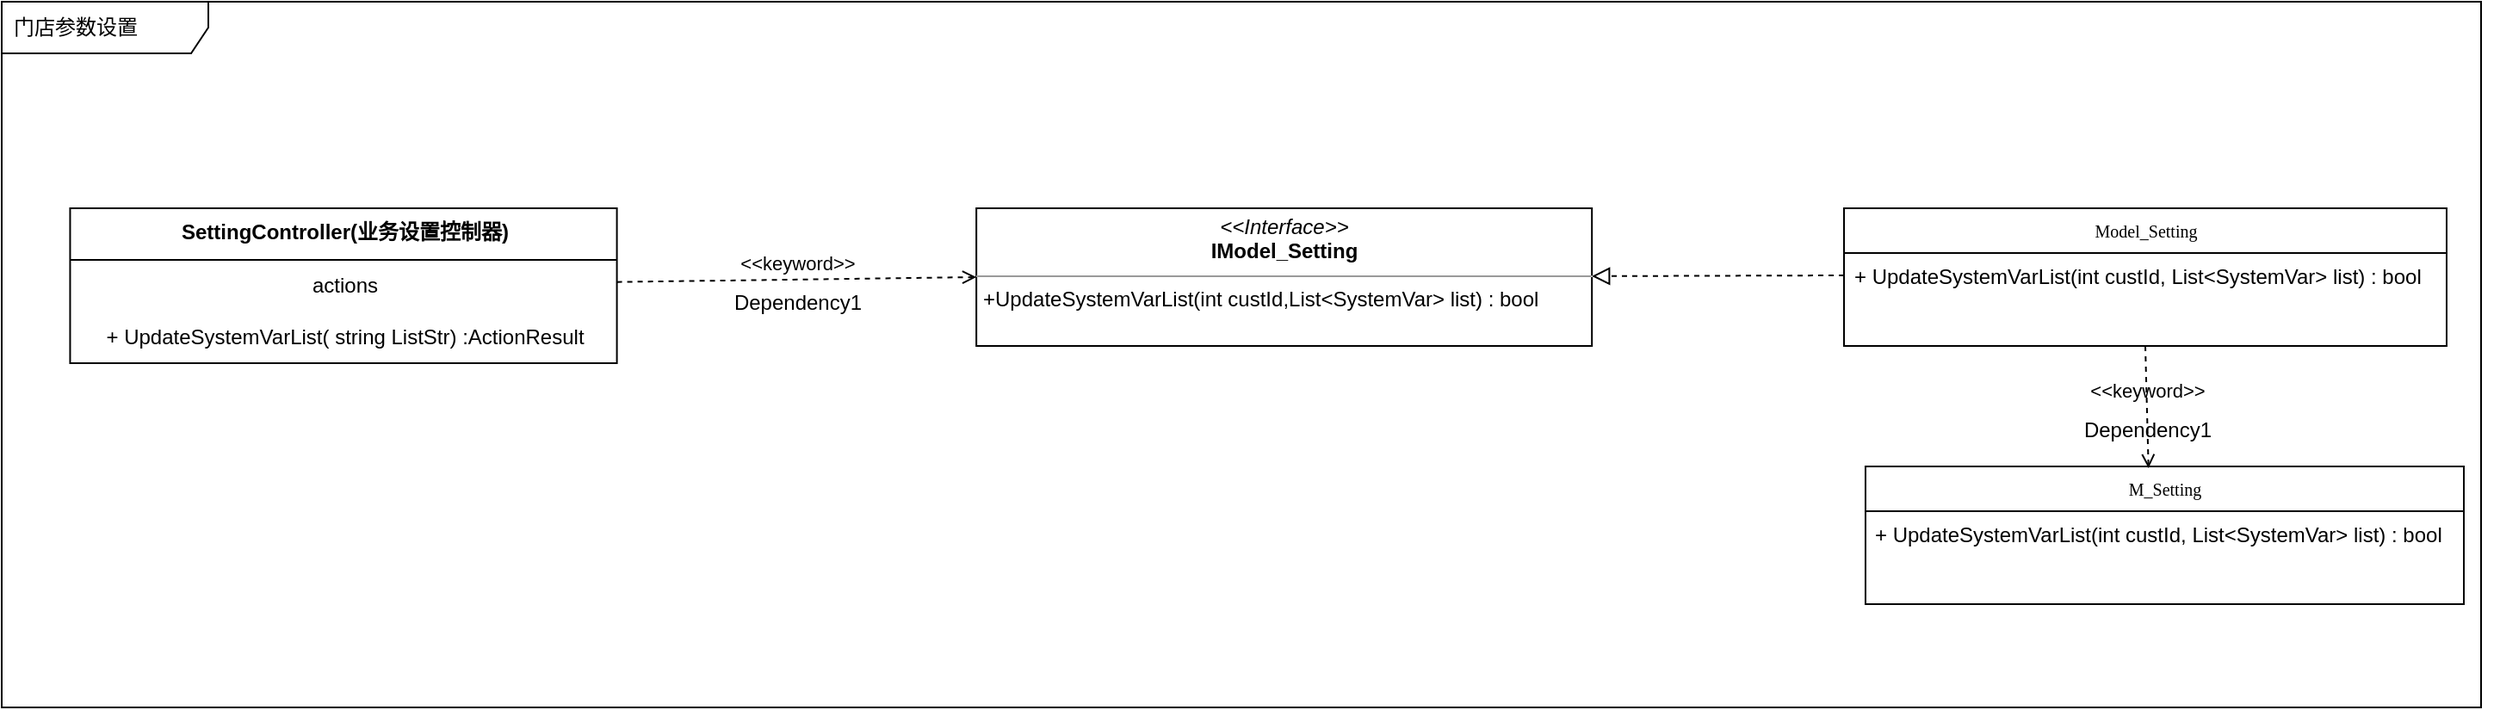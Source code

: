 <mxfile version="15.5.5" type="github">
  <diagram id="tIGXtR74G_5_16OQkZZ4" name="Page-1">
    <mxGraphModel dx="1662" dy="804" grid="1" gridSize="10" guides="1" tooltips="1" connect="1" arrows="1" fold="1" page="1" pageScale="1" pageWidth="827" pageHeight="1169" math="0" shadow="0">
      <root>
        <mxCell id="0" />
        <mxCell id="1" parent="0" />
        <mxCell id="hZ0OxnKyoJ1CcystaC4N-1" value="" style="group" vertex="1" connectable="0" parent="1">
          <mxGeometry width="1450" height="410" as="geometry" />
        </mxCell>
        <mxCell id="hZ0OxnKyoJ1CcystaC4N-2" value="门店参数设置" style="shape=umlFrame;whiteSpace=wrap;html=1;width=120;height=30;boundedLbl=1;verticalAlign=middle;align=left;spacingLeft=5;" vertex="1" parent="hZ0OxnKyoJ1CcystaC4N-1">
          <mxGeometry width="1440" height="410" as="geometry" />
        </mxCell>
        <mxCell id="hZ0OxnKyoJ1CcystaC4N-3" value="SettingController(业务设置控制器)" style="swimlane;fontStyle=1;align=center;verticalAlign=top;childLayout=stackLayout;horizontal=1;startSize=30;horizontalStack=0;resizeParent=1;resizeParentMax=0;resizeLast=0;collapsible=0;marginBottom=0;html=1;fillColor=default;" vertex="1" parent="hZ0OxnKyoJ1CcystaC4N-1">
          <mxGeometry x="39.725" y="120" width="317.569" height="90" as="geometry" />
        </mxCell>
        <mxCell id="hZ0OxnKyoJ1CcystaC4N-4" value="actions" style="html=1;strokeColor=none;fillColor=none;align=center;verticalAlign=middle;spacingLeft=4;spacingRight=4;rotatable=0;points=[[0,0.5],[1,0.5]];resizeWidth=1;" vertex="1" parent="hZ0OxnKyoJ1CcystaC4N-3">
          <mxGeometry y="30" width="317.569" height="30" as="geometry" />
        </mxCell>
        <mxCell id="hZ0OxnKyoJ1CcystaC4N-5" value="+ UpdateSystemVarList(&amp;nbsp;string ListStr) :ActionResult" style="html=1;strokeColor=none;fillColor=none;align=center;verticalAlign=middle;spacingLeft=4;spacingRight=4;rotatable=0;points=[[0,0.5],[1,0.5]];resizeWidth=1;" vertex="1" parent="hZ0OxnKyoJ1CcystaC4N-3">
          <mxGeometry y="60" width="317.569" height="30" as="geometry" />
        </mxCell>
        <mxCell id="hZ0OxnKyoJ1CcystaC4N-6" value="&lt;p style=&quot;margin: 0px ; margin-top: 4px ; text-align: center&quot;&gt;&lt;i&gt;&amp;lt;&amp;lt;Interface&amp;gt;&amp;gt;&lt;/i&gt;&lt;br&gt;&lt;b&gt;IModel_Setting&lt;/b&gt;&lt;/p&gt;&lt;hr size=&quot;1&quot;&gt;&lt;p style=&quot;margin: 0px ; margin-left: 4px&quot;&gt;+UpdateSystemVarList(int custId,List&amp;lt;SystemVar&amp;gt; list) :&amp;nbsp;bool&lt;br&gt;&lt;br&gt;&lt;/p&gt;" style="verticalAlign=top;align=left;overflow=fill;fontSize=12;fontFamily=Helvetica;html=1;rounded=0;shadow=0;comic=0;labelBackgroundColor=none;strokeWidth=1" vertex="1" parent="hZ0OxnKyoJ1CcystaC4N-1">
          <mxGeometry x="566.069" y="120" width="357.517" height="80" as="geometry" />
        </mxCell>
        <mxCell id="hZ0OxnKyoJ1CcystaC4N-7" value="Model_Setting" style="swimlane;html=1;fontStyle=0;childLayout=stackLayout;horizontal=1;startSize=26;fillColor=none;horizontalStack=0;resizeParent=1;resizeLast=0;collapsible=1;marginBottom=0;swimlaneFillColor=#ffffff;rounded=0;shadow=0;comic=0;labelBackgroundColor=none;strokeWidth=1;fontFamily=Verdana;fontSize=10;align=center;" vertex="1" parent="hZ0OxnKyoJ1CcystaC4N-1">
          <mxGeometry x="1070" y="120" width="350" height="80" as="geometry">
            <mxRectangle x="330" y="22" width="100" height="26" as="alternateBounds" />
          </mxGeometry>
        </mxCell>
        <mxCell id="hZ0OxnKyoJ1CcystaC4N-8" value="+&amp;nbsp;UpdateSystemVarList(int custId, List&amp;lt;SystemVar&amp;gt; list) : bool" style="text;html=1;strokeColor=none;fillColor=none;align=left;verticalAlign=top;spacingLeft=4;spacingRight=4;whiteSpace=wrap;overflow=hidden;rotatable=0;points=[[0,0.5],[1,0.5]];portConstraint=eastwest;" vertex="1" parent="hZ0OxnKyoJ1CcystaC4N-7">
          <mxGeometry y="26" width="350" height="26" as="geometry" />
        </mxCell>
        <mxCell id="hZ0OxnKyoJ1CcystaC4N-9" value="&amp;lt;&amp;lt;keyword&amp;gt;&amp;gt;" style="endArrow=open;html=1;rounded=0;align=center;verticalAlign=bottom;dashed=1;endFill=0;labelBackgroundColor=none;" edge="1" parent="hZ0OxnKyoJ1CcystaC4N-1" source="hZ0OxnKyoJ1CcystaC4N-4">
          <mxGeometry relative="1" as="geometry">
            <mxPoint x="456.828" y="160" as="sourcePoint" />
            <mxPoint x="566.069" y="160" as="targetPoint" />
          </mxGeometry>
        </mxCell>
        <mxCell id="hZ0OxnKyoJ1CcystaC4N-10" value="Dependency1" style="resizable=0;html=1;align=center;verticalAlign=top;labelBackgroundColor=none;fillColor=default;" connectable="0" vertex="1" parent="hZ0OxnKyoJ1CcystaC4N-9">
          <mxGeometry relative="1" as="geometry" />
        </mxCell>
        <mxCell id="hZ0OxnKyoJ1CcystaC4N-11" value="" style="endArrow=block;startArrow=none;endFill=0;startFill=0;endSize=8;html=1;verticalAlign=bottom;dashed=1;labelBackgroundColor=none;rounded=0;exitX=0;exitY=0.5;exitDx=0;exitDy=0;" edge="1" parent="hZ0OxnKyoJ1CcystaC4N-1" source="hZ0OxnKyoJ1CcystaC4N-8" target="hZ0OxnKyoJ1CcystaC4N-6">
          <mxGeometry width="160" relative="1" as="geometry">
            <mxPoint x="724.966" y="290" as="sourcePoint" />
            <mxPoint x="883.862" y="290" as="targetPoint" />
          </mxGeometry>
        </mxCell>
        <mxCell id="hZ0OxnKyoJ1CcystaC4N-12" value="M_Setting" style="swimlane;html=1;fontStyle=0;childLayout=stackLayout;horizontal=1;startSize=26;fillColor=none;horizontalStack=0;resizeParent=1;resizeLast=0;collapsible=1;marginBottom=0;swimlaneFillColor=#ffffff;rounded=0;shadow=0;comic=0;labelBackgroundColor=none;strokeWidth=1;fontFamily=Verdana;fontSize=10;align=center;" vertex="1" parent="hZ0OxnKyoJ1CcystaC4N-1">
          <mxGeometry x="1082.48" y="270" width="347.52" height="80" as="geometry">
            <mxRectangle x="330" y="22" width="100" height="26" as="alternateBounds" />
          </mxGeometry>
        </mxCell>
        <mxCell id="hZ0OxnKyoJ1CcystaC4N-13" value="+&amp;nbsp;UpdateSystemVarList(int custId, List&amp;lt;SystemVar&amp;gt; list) : bool" style="text;html=1;strokeColor=none;fillColor=none;align=left;verticalAlign=top;spacingLeft=4;spacingRight=4;whiteSpace=wrap;overflow=hidden;rotatable=0;points=[[0,0.5],[1,0.5]];portConstraint=eastwest;" vertex="1" parent="hZ0OxnKyoJ1CcystaC4N-12">
          <mxGeometry y="26" width="347.52" height="26" as="geometry" />
        </mxCell>
        <mxCell id="hZ0OxnKyoJ1CcystaC4N-14" value="&amp;lt;&amp;lt;keyword&amp;gt;&amp;gt;" style="endArrow=open;html=1;rounded=0;align=center;verticalAlign=bottom;dashed=1;endFill=0;labelBackgroundColor=none;entryX=0.473;entryY=0.013;entryDx=0;entryDy=0;entryPerimeter=0;" edge="1" parent="hZ0OxnKyoJ1CcystaC4N-1" target="hZ0OxnKyoJ1CcystaC4N-12">
          <mxGeometry relative="1" as="geometry">
            <mxPoint x="1245" y="200" as="sourcePoint" />
            <mxPoint x="1390.345" y="250" as="targetPoint" />
          </mxGeometry>
        </mxCell>
        <mxCell id="hZ0OxnKyoJ1CcystaC4N-15" value="Dependency1" style="resizable=0;html=1;align=center;verticalAlign=top;labelBackgroundColor=none;fillColor=default;" connectable="0" vertex="1" parent="hZ0OxnKyoJ1CcystaC4N-14">
          <mxGeometry relative="1" as="geometry" />
        </mxCell>
      </root>
    </mxGraphModel>
  </diagram>
</mxfile>
